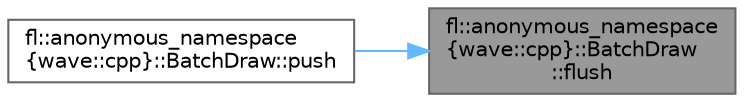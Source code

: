 digraph "fl::anonymous_namespace{wave::cpp}::BatchDraw::flush"
{
 // INTERACTIVE_SVG=YES
 // LATEX_PDF_SIZE
  bgcolor="transparent";
  edge [fontname=Helvetica,fontsize=10,labelfontname=Helvetica,labelfontsize=10];
  node [fontname=Helvetica,fontsize=10,shape=box,height=0.2,width=0.4];
  rankdir="RL";
  Node1 [id="Node000001",label="fl::anonymous_namespace\l\{wave::cpp\}::BatchDraw\l::flush",height=0.2,width=0.4,color="gray40", fillcolor="grey60", style="filled", fontcolor="black",tooltip=" "];
  Node1 -> Node2 [id="edge1_Node000001_Node000002",dir="back",color="steelblue1",style="solid",tooltip=" "];
  Node2 [id="Node000002",label="fl::anonymous_namespace\l\{wave::cpp\}::BatchDraw::push",height=0.2,width=0.4,color="grey40", fillcolor="white", style="filled",URL="$db/df1/structfl_1_1anonymous__namespace_02wave_8cpp_03_1_1_batch_draw_a2709186938dcd339bdec623103ab07bf.html#a2709186938dcd339bdec623103ab07bf",tooltip=" "];
}
